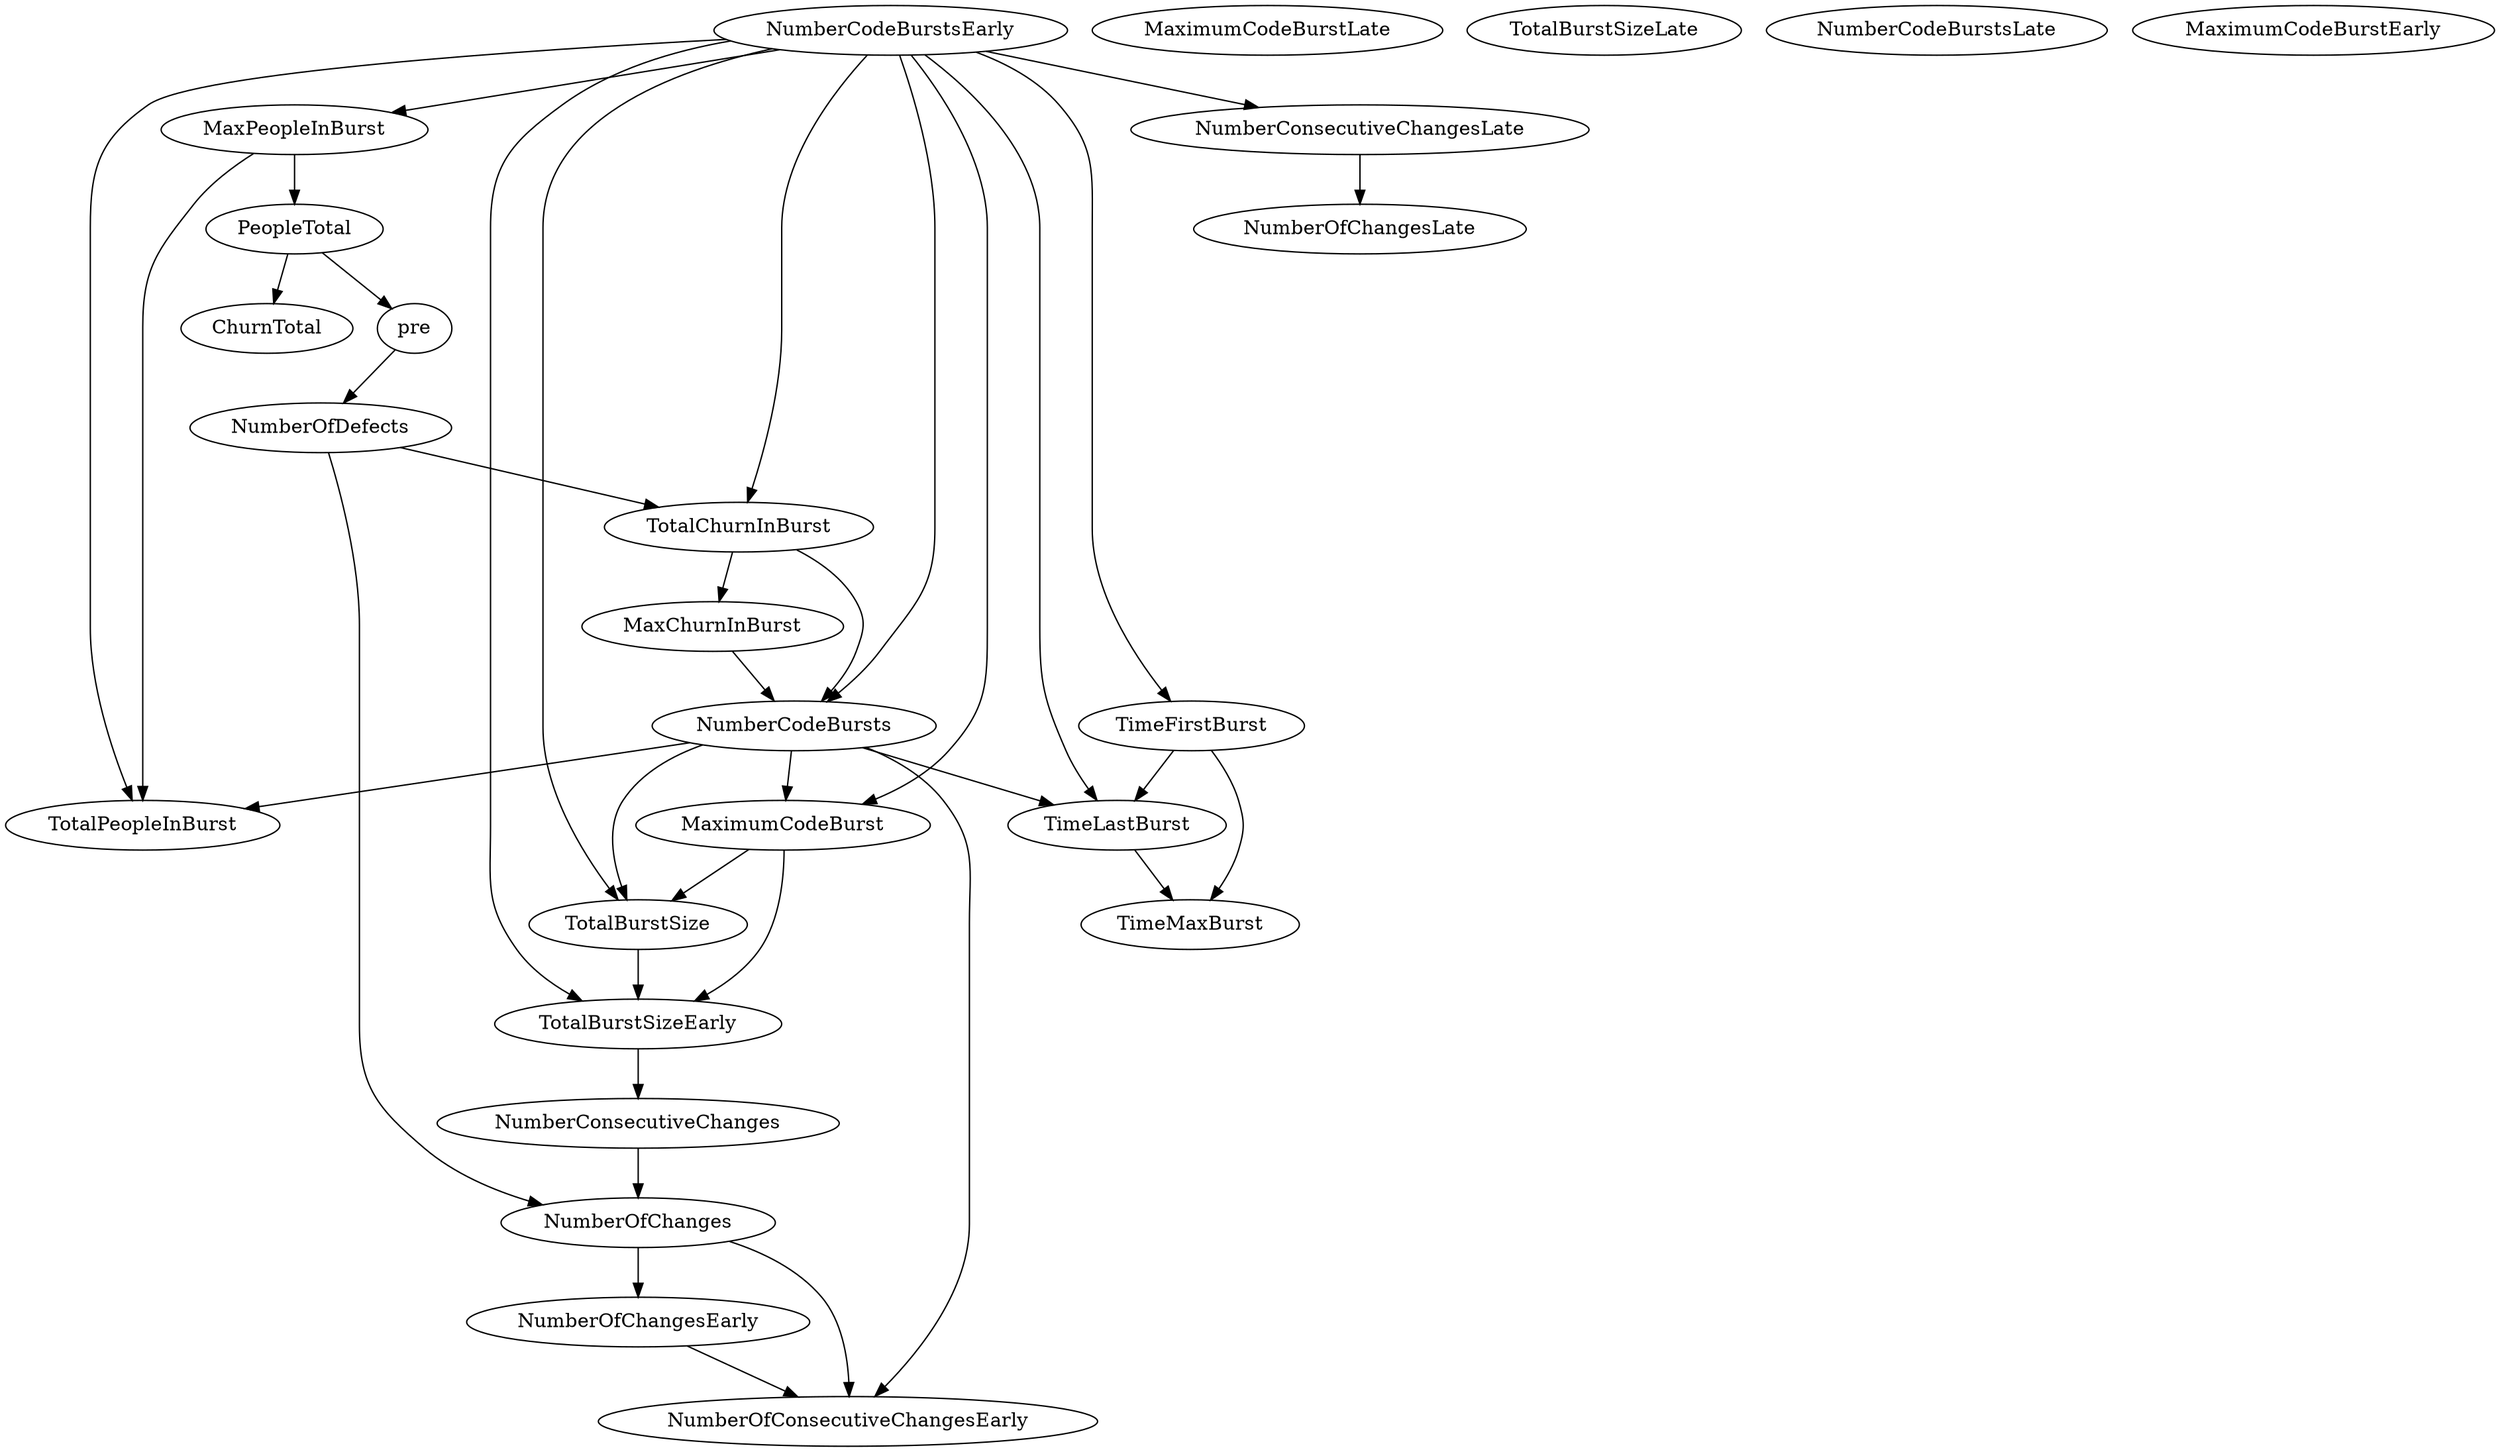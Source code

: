 digraph {
   TotalPeopleInBurst;
   MaximumCodeBurstLate;
   NumberOfChanges;
   MaxPeopleInBurst;
   TotalBurstSizeLate;
   NumberCodeBurstsLate;
   NumberOfChangesLate;
   NumberOfChangesEarly;
   MaxChurnInBurst;
   MaximumCodeBurstEarly;
   NumberCodeBurstsEarly;
   TimeFirstBurst;
   TotalChurnInBurst;
   ChurnTotal;
   MaximumCodeBurst;
   NumberOfConsecutiveChangesEarly;
   NumberConsecutiveChangesLate;
   TotalBurstSizeEarly;
   TotalBurstSize;
   TimeMaxBurst;
   NumberConsecutiveChanges;
   TimeLastBurst;
   NumberCodeBursts;
   PeopleTotal;
   pre;
   NumberOfDefects;
   NumberOfChanges -> NumberOfChangesEarly;
   NumberOfChanges -> NumberOfConsecutiveChangesEarly;
   MaxPeopleInBurst -> TotalPeopleInBurst;
   MaxPeopleInBurst -> PeopleTotal;
   NumberOfChangesEarly -> NumberOfConsecutiveChangesEarly;
   MaxChurnInBurst -> NumberCodeBursts;
   NumberCodeBurstsEarly -> TotalPeopleInBurst;
   NumberCodeBurstsEarly -> MaxPeopleInBurst;
   NumberCodeBurstsEarly -> TimeFirstBurst;
   NumberCodeBurstsEarly -> TotalChurnInBurst;
   NumberCodeBurstsEarly -> MaximumCodeBurst;
   NumberCodeBurstsEarly -> NumberConsecutiveChangesLate;
   NumberCodeBurstsEarly -> TotalBurstSizeEarly;
   NumberCodeBurstsEarly -> TotalBurstSize;
   NumberCodeBurstsEarly -> TimeLastBurst;
   NumberCodeBurstsEarly -> NumberCodeBursts;
   TimeFirstBurst -> TimeMaxBurst;
   TimeFirstBurst -> TimeLastBurst;
   TotalChurnInBurst -> MaxChurnInBurst;
   TotalChurnInBurst -> NumberCodeBursts;
   MaximumCodeBurst -> TotalBurstSizeEarly;
   MaximumCodeBurst -> TotalBurstSize;
   NumberConsecutiveChangesLate -> NumberOfChangesLate;
   TotalBurstSizeEarly -> NumberConsecutiveChanges;
   TotalBurstSize -> TotalBurstSizeEarly;
   NumberConsecutiveChanges -> NumberOfChanges;
   TimeLastBurst -> TimeMaxBurst;
   NumberCodeBursts -> TotalPeopleInBurst;
   NumberCodeBursts -> MaximumCodeBurst;
   NumberCodeBursts -> NumberOfConsecutiveChangesEarly;
   NumberCodeBursts -> TotalBurstSize;
   NumberCodeBursts -> TimeLastBurst;
   PeopleTotal -> ChurnTotal;
   PeopleTotal -> pre;
   pre -> NumberOfDefects;
   NumberOfDefects -> NumberOfChanges;
   NumberOfDefects -> TotalChurnInBurst;
}
